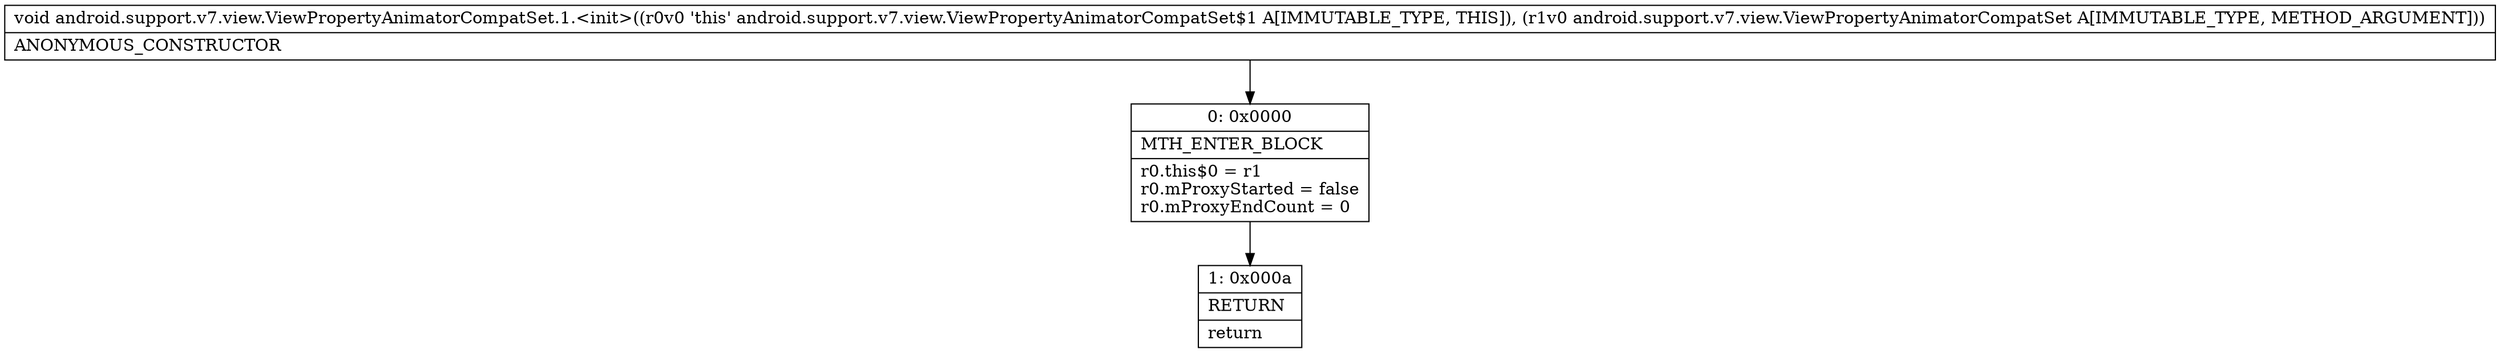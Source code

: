 digraph "CFG forandroid.support.v7.view.ViewPropertyAnimatorCompatSet.1.\<init\>(Landroid\/support\/v7\/view\/ViewPropertyAnimatorCompatSet;)V" {
Node_0 [shape=record,label="{0\:\ 0x0000|MTH_ENTER_BLOCK\l|r0.this$0 = r1\lr0.mProxyStarted = false\lr0.mProxyEndCount = 0\l}"];
Node_1 [shape=record,label="{1\:\ 0x000a|RETURN\l|return\l}"];
MethodNode[shape=record,label="{void android.support.v7.view.ViewPropertyAnimatorCompatSet.1.\<init\>((r0v0 'this' android.support.v7.view.ViewPropertyAnimatorCompatSet$1 A[IMMUTABLE_TYPE, THIS]), (r1v0 android.support.v7.view.ViewPropertyAnimatorCompatSet A[IMMUTABLE_TYPE, METHOD_ARGUMENT]))  | ANONYMOUS_CONSTRUCTOR\l}"];
MethodNode -> Node_0;
Node_0 -> Node_1;
}

